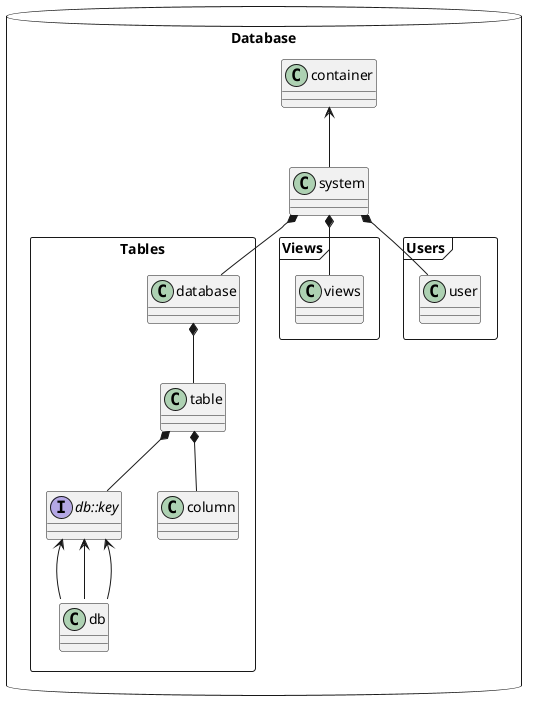 @startuml "database"

package "Database" <<Database>> {
    container <-- system

    package "Tables" <<Rectangle>> {
        system *-- database

        database *-- table
        interface db::key
        
        table *-- db::key
        db::key <-- db::primaryKey
        db::key <-- db::foreignKey
        db::key <-- db::candidateKey

        table *-- column


    }

    package "Views" <<Frame>> {
        system *-- views
    }

    package "Users" <<Frame>> {
        system *-- user
    }
}

@enduml